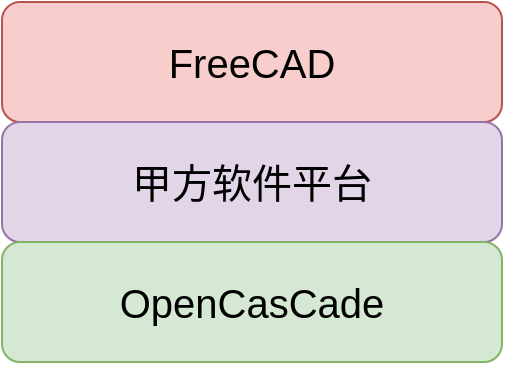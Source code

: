 <mxfile version="24.8.4">
  <diagram name="第 1 页" id="1gwn0nYHEH6B2fa3UtQ1">
    <mxGraphModel dx="988" dy="523" grid="1" gridSize="10" guides="1" tooltips="1" connect="1" arrows="1" fold="1" page="1" pageScale="1" pageWidth="827" pageHeight="1169" math="0" shadow="0">
      <root>
        <mxCell id="0" />
        <mxCell id="1" parent="0" />
        <mxCell id="bp9q7PT7ZQtNyrNlRSnI-2" value="&lt;font style=&quot;font-size: 20px;&quot;&gt;FreeCAD&lt;/font&gt;" style="rounded=1;whiteSpace=wrap;html=1;fillColor=#f8cecc;strokeColor=#b85450;" vertex="1" parent="1">
          <mxGeometry x="350" y="530" width="250" height="60" as="geometry" />
        </mxCell>
        <mxCell id="bp9q7PT7ZQtNyrNlRSnI-3" value="&lt;font style=&quot;font-size: 20px;&quot;&gt;甲方软件平台&lt;/font&gt;" style="rounded=1;whiteSpace=wrap;html=1;fillColor=#e1d5e7;strokeColor=#9673a6;" vertex="1" parent="1">
          <mxGeometry x="350" y="590" width="250" height="60" as="geometry" />
        </mxCell>
        <mxCell id="bp9q7PT7ZQtNyrNlRSnI-4" value="&lt;font style=&quot;font-size: 20px;&quot;&gt;OpenCasCade&lt;/font&gt;" style="rounded=1;whiteSpace=wrap;html=1;fillColor=#d5e8d4;strokeColor=#82b366;" vertex="1" parent="1">
          <mxGeometry x="350" y="650" width="250" height="60" as="geometry" />
        </mxCell>
      </root>
    </mxGraphModel>
  </diagram>
</mxfile>
